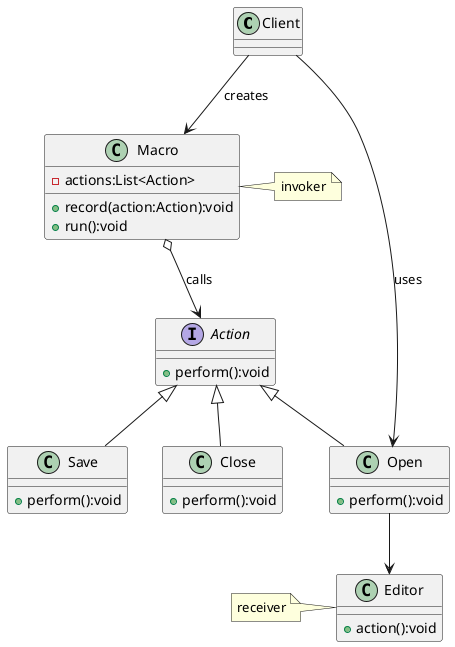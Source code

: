 @startuml

class Client

interface Action {
+perform():void
}

class Open {
+perform():void
}

class Save {
+perform():void
}

class Close {
+perform():void
}

class Editor {
+action():void
}
note left: receiver

class Macro {
-actions:List<Action>
+record(action:Action):void
+run():void
}
note left: invoker

Client --> Macro: creates
Client --> Open: uses
Action <|-- Open
Action <|-- Save
Action <|-- Close
Macro o--> Action: calls
Open --> Editor

@enduml